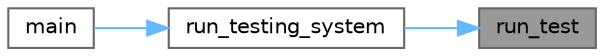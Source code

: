 digraph "run_test"
{
 // LATEX_PDF_SIZE
  bgcolor="transparent";
  edge [fontname=Helvetica,fontsize=10,labelfontname=Helvetica,labelfontsize=10];
  node [fontname=Helvetica,fontsize=10,shape=box,height=0.2,width=0.4];
  rankdir="RL";
  Node1 [id="Node000001",label="run_test",height=0.2,width=0.4,color="gray40", fillcolor="grey60", style="filled", fontcolor="black",tooltip="Function starts one exact test."];
  Node1 -> Node2 [id="edge1_Node000001_Node000002",dir="back",color="steelblue1",style="solid",tooltip=" "];
  Node2 [id="Node000002",label="run_testing_system",height=0.2,width=0.4,color="grey40", fillcolor="white", style="filled",URL="$unit__test_8cpp.html#a0083b8b5485db15987c2f0041442ffab",tooltip="Function starts tests."];
  Node2 -> Node3 [id="edge2_Node000002_Node000003",dir="back",color="steelblue1",style="solid",tooltip=" "];
  Node3 [id="Node000003",label="main",height=0.2,width=0.4,color="grey40", fillcolor="white", style="filled",URL="$quadratic__equation_8cpp.html#a0ddf1224851353fc92bfbff6f499fa97",tooltip=" "];
}
